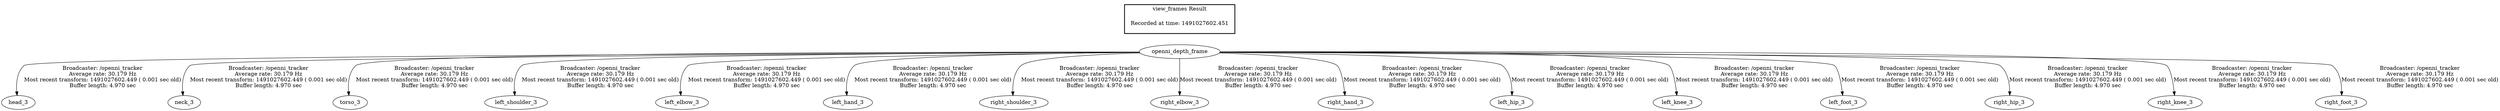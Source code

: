 digraph G {
"openni_depth_frame" -> "head_3"[label="Broadcaster: /openni_tracker\nAverage rate: 30.179 Hz\nMost recent transform: 1491027602.449 ( 0.001 sec old)\nBuffer length: 4.970 sec\n"];
"openni_depth_frame" -> "neck_3"[label="Broadcaster: /openni_tracker\nAverage rate: 30.179 Hz\nMost recent transform: 1491027602.449 ( 0.001 sec old)\nBuffer length: 4.970 sec\n"];
"openni_depth_frame" -> "torso_3"[label="Broadcaster: /openni_tracker\nAverage rate: 30.179 Hz\nMost recent transform: 1491027602.449 ( 0.001 sec old)\nBuffer length: 4.970 sec\n"];
"openni_depth_frame" -> "left_shoulder_3"[label="Broadcaster: /openni_tracker\nAverage rate: 30.179 Hz\nMost recent transform: 1491027602.449 ( 0.001 sec old)\nBuffer length: 4.970 sec\n"];
"openni_depth_frame" -> "left_elbow_3"[label="Broadcaster: /openni_tracker\nAverage rate: 30.179 Hz\nMost recent transform: 1491027602.449 ( 0.001 sec old)\nBuffer length: 4.970 sec\n"];
"openni_depth_frame" -> "left_hand_3"[label="Broadcaster: /openni_tracker\nAverage rate: 30.179 Hz\nMost recent transform: 1491027602.449 ( 0.001 sec old)\nBuffer length: 4.970 sec\n"];
"openni_depth_frame" -> "right_shoulder_3"[label="Broadcaster: /openni_tracker\nAverage rate: 30.179 Hz\nMost recent transform: 1491027602.449 ( 0.001 sec old)\nBuffer length: 4.970 sec\n"];
"openni_depth_frame" -> "right_elbow_3"[label="Broadcaster: /openni_tracker\nAverage rate: 30.179 Hz\nMost recent transform: 1491027602.449 ( 0.001 sec old)\nBuffer length: 4.970 sec\n"];
"openni_depth_frame" -> "right_hand_3"[label="Broadcaster: /openni_tracker\nAverage rate: 30.179 Hz\nMost recent transform: 1491027602.449 ( 0.001 sec old)\nBuffer length: 4.970 sec\n"];
"openni_depth_frame" -> "left_hip_3"[label="Broadcaster: /openni_tracker\nAverage rate: 30.179 Hz\nMost recent transform: 1491027602.449 ( 0.001 sec old)\nBuffer length: 4.970 sec\n"];
"openni_depth_frame" -> "left_knee_3"[label="Broadcaster: /openni_tracker\nAverage rate: 30.179 Hz\nMost recent transform: 1491027602.449 ( 0.001 sec old)\nBuffer length: 4.970 sec\n"];
"openni_depth_frame" -> "left_foot_3"[label="Broadcaster: /openni_tracker\nAverage rate: 30.179 Hz\nMost recent transform: 1491027602.449 ( 0.001 sec old)\nBuffer length: 4.970 sec\n"];
"openni_depth_frame" -> "right_hip_3"[label="Broadcaster: /openni_tracker\nAverage rate: 30.179 Hz\nMost recent transform: 1491027602.449 ( 0.001 sec old)\nBuffer length: 4.970 sec\n"];
"openni_depth_frame" -> "right_knee_3"[label="Broadcaster: /openni_tracker\nAverage rate: 30.179 Hz\nMost recent transform: 1491027602.449 ( 0.001 sec old)\nBuffer length: 4.970 sec\n"];
"openni_depth_frame" -> "right_foot_3"[label="Broadcaster: /openni_tracker\nAverage rate: 30.179 Hz\nMost recent transform: 1491027602.449 ( 0.001 sec old)\nBuffer length: 4.970 sec\n"];
edge [style=invis];
 subgraph cluster_legend { style=bold; color=black; label ="view_frames Result";
"Recorded at time: 1491027602.451"[ shape=plaintext ] ;
 }->"openni_depth_frame";
}